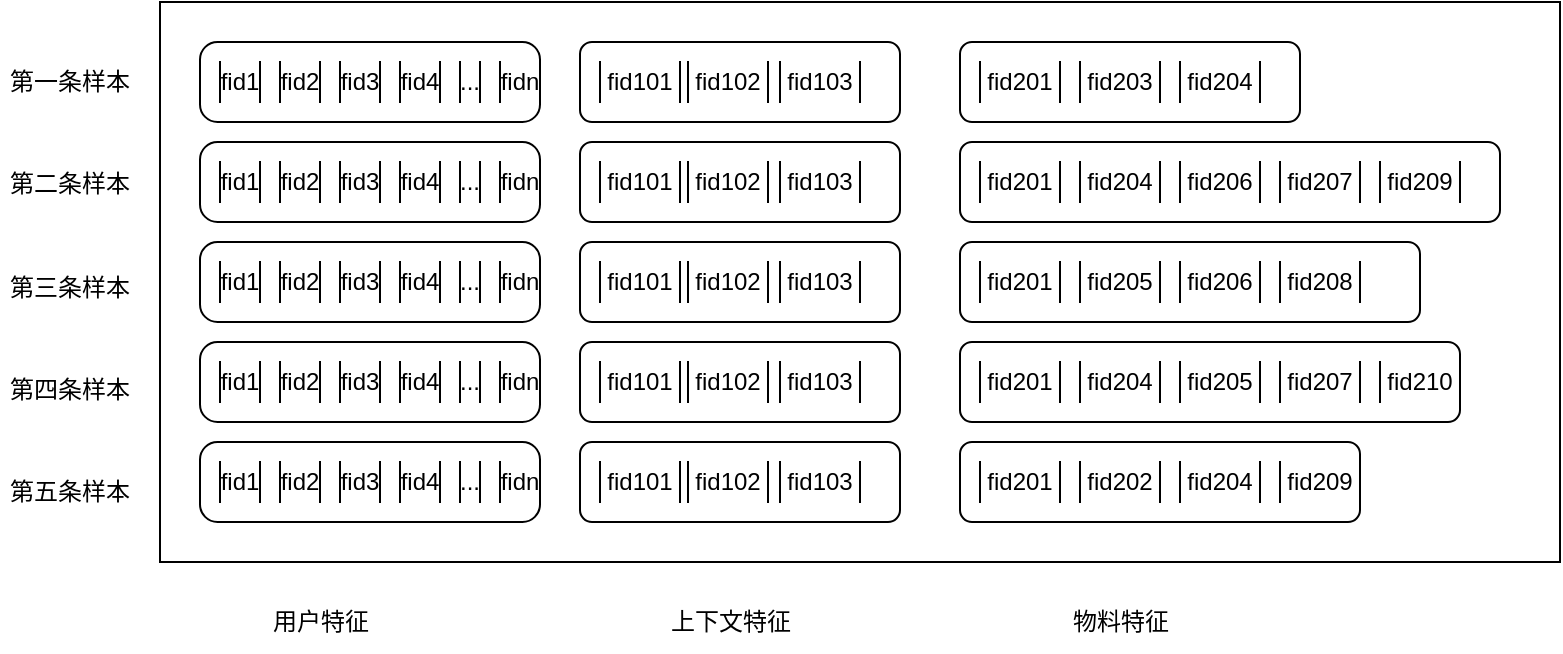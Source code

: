 <mxfile version="20.6.0" type="github">
  <diagram id="prtHgNgQTEPvFCAcTncT" name="Page-1">
    <mxGraphModel dx="946" dy="614" grid="1" gridSize="10" guides="1" tooltips="1" connect="1" arrows="1" fold="1" page="1" pageScale="1" pageWidth="827" pageHeight="1169" math="0" shadow="0">
      <root>
        <mxCell id="0" />
        <mxCell id="1" parent="0" />
        <mxCell id="D_gutGCtXmGGeaFuFnzM-116" value="" style="group" vertex="1" connectable="0" parent="1">
          <mxGeometry x="90" y="180" width="700" height="280" as="geometry" />
        </mxCell>
        <mxCell id="D_gutGCtXmGGeaFuFnzM-1" value="" style="rounded=0;whiteSpace=wrap;html=1;" vertex="1" parent="D_gutGCtXmGGeaFuFnzM-116">
          <mxGeometry width="700" height="280" as="geometry" />
        </mxCell>
        <mxCell id="D_gutGCtXmGGeaFuFnzM-54" value="" style="group" vertex="1" connectable="0" parent="D_gutGCtXmGGeaFuFnzM-116">
          <mxGeometry x="20" y="20" width="170" height="240" as="geometry" />
        </mxCell>
        <mxCell id="D_gutGCtXmGGeaFuFnzM-18" value="" style="group" vertex="1" connectable="0" parent="D_gutGCtXmGGeaFuFnzM-54">
          <mxGeometry width="170" height="40" as="geometry" />
        </mxCell>
        <mxCell id="D_gutGCtXmGGeaFuFnzM-2" value="" style="rounded=1;whiteSpace=wrap;html=1;arcSize=22;flipV=0;" vertex="1" parent="D_gutGCtXmGGeaFuFnzM-18">
          <mxGeometry width="170" height="40" as="geometry" />
        </mxCell>
        <mxCell id="D_gutGCtXmGGeaFuFnzM-7" value="fid1" style="shape=partialRectangle;whiteSpace=wrap;html=1;top=0;bottom=0;fillColor=none;" vertex="1" parent="D_gutGCtXmGGeaFuFnzM-18">
          <mxGeometry x="10" y="10" width="20" height="20" as="geometry" />
        </mxCell>
        <mxCell id="D_gutGCtXmGGeaFuFnzM-8" value="fid2" style="shape=partialRectangle;whiteSpace=wrap;html=1;top=0;bottom=0;fillColor=none;" vertex="1" parent="D_gutGCtXmGGeaFuFnzM-18">
          <mxGeometry x="40" y="10" width="20" height="20" as="geometry" />
        </mxCell>
        <mxCell id="D_gutGCtXmGGeaFuFnzM-9" value="fid3" style="shape=partialRectangle;whiteSpace=wrap;html=1;top=0;bottom=0;fillColor=none;" vertex="1" parent="D_gutGCtXmGGeaFuFnzM-18">
          <mxGeometry x="70" y="10" width="20" height="20" as="geometry" />
        </mxCell>
        <mxCell id="D_gutGCtXmGGeaFuFnzM-10" value="fid4" style="shape=partialRectangle;whiteSpace=wrap;html=1;top=0;bottom=0;fillColor=none;" vertex="1" parent="D_gutGCtXmGGeaFuFnzM-18">
          <mxGeometry x="100" y="10" width="20" height="20" as="geometry" />
        </mxCell>
        <mxCell id="D_gutGCtXmGGeaFuFnzM-11" value="fidn" style="shape=partialRectangle;whiteSpace=wrap;html=1;top=0;bottom=0;fillColor=none;" vertex="1" parent="D_gutGCtXmGGeaFuFnzM-18">
          <mxGeometry x="150" y="10" width="20" height="20" as="geometry" />
        </mxCell>
        <mxCell id="D_gutGCtXmGGeaFuFnzM-13" value="..." style="shape=partialRectangle;whiteSpace=wrap;html=1;top=0;bottom=0;fillColor=none;" vertex="1" parent="D_gutGCtXmGGeaFuFnzM-18">
          <mxGeometry x="130" y="10" width="10" height="20" as="geometry" />
        </mxCell>
        <mxCell id="D_gutGCtXmGGeaFuFnzM-19" value="" style="group" vertex="1" connectable="0" parent="D_gutGCtXmGGeaFuFnzM-54">
          <mxGeometry y="50" width="170" height="40" as="geometry" />
        </mxCell>
        <mxCell id="D_gutGCtXmGGeaFuFnzM-20" value="" style="rounded=1;whiteSpace=wrap;html=1;arcSize=22;flipV=0;" vertex="1" parent="D_gutGCtXmGGeaFuFnzM-19">
          <mxGeometry width="170" height="40" as="geometry" />
        </mxCell>
        <mxCell id="D_gutGCtXmGGeaFuFnzM-21" value="fid1" style="shape=partialRectangle;whiteSpace=wrap;html=1;top=0;bottom=0;fillColor=none;" vertex="1" parent="D_gutGCtXmGGeaFuFnzM-19">
          <mxGeometry x="10" y="10" width="20" height="20" as="geometry" />
        </mxCell>
        <mxCell id="D_gutGCtXmGGeaFuFnzM-22" value="fid2" style="shape=partialRectangle;whiteSpace=wrap;html=1;top=0;bottom=0;fillColor=none;" vertex="1" parent="D_gutGCtXmGGeaFuFnzM-19">
          <mxGeometry x="40" y="10" width="20" height="20" as="geometry" />
        </mxCell>
        <mxCell id="D_gutGCtXmGGeaFuFnzM-23" value="fid3" style="shape=partialRectangle;whiteSpace=wrap;html=1;top=0;bottom=0;fillColor=none;" vertex="1" parent="D_gutGCtXmGGeaFuFnzM-19">
          <mxGeometry x="70" y="10" width="20" height="20" as="geometry" />
        </mxCell>
        <mxCell id="D_gutGCtXmGGeaFuFnzM-24" value="fid4" style="shape=partialRectangle;whiteSpace=wrap;html=1;top=0;bottom=0;fillColor=none;" vertex="1" parent="D_gutGCtXmGGeaFuFnzM-19">
          <mxGeometry x="100" y="10" width="20" height="20" as="geometry" />
        </mxCell>
        <mxCell id="D_gutGCtXmGGeaFuFnzM-25" value="fidn" style="shape=partialRectangle;whiteSpace=wrap;html=1;top=0;bottom=0;fillColor=none;" vertex="1" parent="D_gutGCtXmGGeaFuFnzM-19">
          <mxGeometry x="150" y="10" width="20" height="20" as="geometry" />
        </mxCell>
        <mxCell id="D_gutGCtXmGGeaFuFnzM-26" value="..." style="shape=partialRectangle;whiteSpace=wrap;html=1;top=0;bottom=0;fillColor=none;" vertex="1" parent="D_gutGCtXmGGeaFuFnzM-19">
          <mxGeometry x="130" y="10" width="10" height="20" as="geometry" />
        </mxCell>
        <mxCell id="D_gutGCtXmGGeaFuFnzM-27" value="" style="group" vertex="1" connectable="0" parent="D_gutGCtXmGGeaFuFnzM-54">
          <mxGeometry y="100" width="170" height="40" as="geometry" />
        </mxCell>
        <mxCell id="D_gutGCtXmGGeaFuFnzM-28" value="" style="rounded=1;whiteSpace=wrap;html=1;arcSize=22;flipV=0;" vertex="1" parent="D_gutGCtXmGGeaFuFnzM-27">
          <mxGeometry width="170" height="40" as="geometry" />
        </mxCell>
        <mxCell id="D_gutGCtXmGGeaFuFnzM-29" value="fid1" style="shape=partialRectangle;whiteSpace=wrap;html=1;top=0;bottom=0;fillColor=none;" vertex="1" parent="D_gutGCtXmGGeaFuFnzM-27">
          <mxGeometry x="10" y="10" width="20" height="20" as="geometry" />
        </mxCell>
        <mxCell id="D_gutGCtXmGGeaFuFnzM-30" value="fid2" style="shape=partialRectangle;whiteSpace=wrap;html=1;top=0;bottom=0;fillColor=none;" vertex="1" parent="D_gutGCtXmGGeaFuFnzM-27">
          <mxGeometry x="40" y="10" width="20" height="20" as="geometry" />
        </mxCell>
        <mxCell id="D_gutGCtXmGGeaFuFnzM-31" value="fid3" style="shape=partialRectangle;whiteSpace=wrap;html=1;top=0;bottom=0;fillColor=none;" vertex="1" parent="D_gutGCtXmGGeaFuFnzM-27">
          <mxGeometry x="70" y="10" width="20" height="20" as="geometry" />
        </mxCell>
        <mxCell id="D_gutGCtXmGGeaFuFnzM-32" value="fid4" style="shape=partialRectangle;whiteSpace=wrap;html=1;top=0;bottom=0;fillColor=none;" vertex="1" parent="D_gutGCtXmGGeaFuFnzM-27">
          <mxGeometry x="100" y="10" width="20" height="20" as="geometry" />
        </mxCell>
        <mxCell id="D_gutGCtXmGGeaFuFnzM-33" value="fidn" style="shape=partialRectangle;whiteSpace=wrap;html=1;top=0;bottom=0;fillColor=none;" vertex="1" parent="D_gutGCtXmGGeaFuFnzM-27">
          <mxGeometry x="150" y="10" width="20" height="20" as="geometry" />
        </mxCell>
        <mxCell id="D_gutGCtXmGGeaFuFnzM-34" value="..." style="shape=partialRectangle;whiteSpace=wrap;html=1;top=0;bottom=0;fillColor=none;" vertex="1" parent="D_gutGCtXmGGeaFuFnzM-27">
          <mxGeometry x="130" y="10" width="10" height="20" as="geometry" />
        </mxCell>
        <mxCell id="D_gutGCtXmGGeaFuFnzM-35" value="" style="group" vertex="1" connectable="0" parent="D_gutGCtXmGGeaFuFnzM-54">
          <mxGeometry y="150" width="170" height="40" as="geometry" />
        </mxCell>
        <mxCell id="D_gutGCtXmGGeaFuFnzM-36" value="" style="rounded=1;whiteSpace=wrap;html=1;arcSize=22;flipV=0;" vertex="1" parent="D_gutGCtXmGGeaFuFnzM-35">
          <mxGeometry width="170" height="40" as="geometry" />
        </mxCell>
        <mxCell id="D_gutGCtXmGGeaFuFnzM-37" value="fid1" style="shape=partialRectangle;whiteSpace=wrap;html=1;top=0;bottom=0;fillColor=none;" vertex="1" parent="D_gutGCtXmGGeaFuFnzM-35">
          <mxGeometry x="10" y="10" width="20" height="20" as="geometry" />
        </mxCell>
        <mxCell id="D_gutGCtXmGGeaFuFnzM-38" value="fid2" style="shape=partialRectangle;whiteSpace=wrap;html=1;top=0;bottom=0;fillColor=none;" vertex="1" parent="D_gutGCtXmGGeaFuFnzM-35">
          <mxGeometry x="40" y="10" width="20" height="20" as="geometry" />
        </mxCell>
        <mxCell id="D_gutGCtXmGGeaFuFnzM-39" value="fid3" style="shape=partialRectangle;whiteSpace=wrap;html=1;top=0;bottom=0;fillColor=none;" vertex="1" parent="D_gutGCtXmGGeaFuFnzM-35">
          <mxGeometry x="70" y="10" width="20" height="20" as="geometry" />
        </mxCell>
        <mxCell id="D_gutGCtXmGGeaFuFnzM-40" value="fid4" style="shape=partialRectangle;whiteSpace=wrap;html=1;top=0;bottom=0;fillColor=none;" vertex="1" parent="D_gutGCtXmGGeaFuFnzM-35">
          <mxGeometry x="100" y="10" width="20" height="20" as="geometry" />
        </mxCell>
        <mxCell id="D_gutGCtXmGGeaFuFnzM-41" value="fidn" style="shape=partialRectangle;whiteSpace=wrap;html=1;top=0;bottom=0;fillColor=none;" vertex="1" parent="D_gutGCtXmGGeaFuFnzM-35">
          <mxGeometry x="150" y="10" width="20" height="20" as="geometry" />
        </mxCell>
        <mxCell id="D_gutGCtXmGGeaFuFnzM-42" value="..." style="shape=partialRectangle;whiteSpace=wrap;html=1;top=0;bottom=0;fillColor=none;" vertex="1" parent="D_gutGCtXmGGeaFuFnzM-35">
          <mxGeometry x="130" y="10" width="10" height="20" as="geometry" />
        </mxCell>
        <mxCell id="D_gutGCtXmGGeaFuFnzM-45" value="" style="group" vertex="1" connectable="0" parent="D_gutGCtXmGGeaFuFnzM-54">
          <mxGeometry y="200" width="170" height="40" as="geometry" />
        </mxCell>
        <mxCell id="D_gutGCtXmGGeaFuFnzM-46" value="" style="rounded=1;whiteSpace=wrap;html=1;arcSize=22;flipV=0;" vertex="1" parent="D_gutGCtXmGGeaFuFnzM-45">
          <mxGeometry width="170" height="40" as="geometry" />
        </mxCell>
        <mxCell id="D_gutGCtXmGGeaFuFnzM-47" value="fid1" style="shape=partialRectangle;whiteSpace=wrap;html=1;top=0;bottom=0;fillColor=none;" vertex="1" parent="D_gutGCtXmGGeaFuFnzM-45">
          <mxGeometry x="10" y="10" width="20" height="20" as="geometry" />
        </mxCell>
        <mxCell id="D_gutGCtXmGGeaFuFnzM-48" value="fid2" style="shape=partialRectangle;whiteSpace=wrap;html=1;top=0;bottom=0;fillColor=none;" vertex="1" parent="D_gutGCtXmGGeaFuFnzM-45">
          <mxGeometry x="40" y="10" width="20" height="20" as="geometry" />
        </mxCell>
        <mxCell id="D_gutGCtXmGGeaFuFnzM-49" value="fid3" style="shape=partialRectangle;whiteSpace=wrap;html=1;top=0;bottom=0;fillColor=none;" vertex="1" parent="D_gutGCtXmGGeaFuFnzM-45">
          <mxGeometry x="70" y="10" width="20" height="20" as="geometry" />
        </mxCell>
        <mxCell id="D_gutGCtXmGGeaFuFnzM-50" value="fid4" style="shape=partialRectangle;whiteSpace=wrap;html=1;top=0;bottom=0;fillColor=none;" vertex="1" parent="D_gutGCtXmGGeaFuFnzM-45">
          <mxGeometry x="100" y="10" width="20" height="20" as="geometry" />
        </mxCell>
        <mxCell id="D_gutGCtXmGGeaFuFnzM-51" value="fidn" style="shape=partialRectangle;whiteSpace=wrap;html=1;top=0;bottom=0;fillColor=none;" vertex="1" parent="D_gutGCtXmGGeaFuFnzM-45">
          <mxGeometry x="150" y="10" width="20" height="20" as="geometry" />
        </mxCell>
        <mxCell id="D_gutGCtXmGGeaFuFnzM-52" value="..." style="shape=partialRectangle;whiteSpace=wrap;html=1;top=0;bottom=0;fillColor=none;" vertex="1" parent="D_gutGCtXmGGeaFuFnzM-45">
          <mxGeometry x="130" y="10" width="10" height="20" as="geometry" />
        </mxCell>
        <mxCell id="D_gutGCtXmGGeaFuFnzM-62" value="" style="group" vertex="1" connectable="0" parent="D_gutGCtXmGGeaFuFnzM-116">
          <mxGeometry x="210" y="20" width="160" height="40" as="geometry" />
        </mxCell>
        <mxCell id="D_gutGCtXmGGeaFuFnzM-56" value="" style="rounded=1;whiteSpace=wrap;html=1;" vertex="1" parent="D_gutGCtXmGGeaFuFnzM-62">
          <mxGeometry width="160" height="40" as="geometry" />
        </mxCell>
        <mxCell id="D_gutGCtXmGGeaFuFnzM-59" value="fid101" style="shape=partialRectangle;whiteSpace=wrap;html=1;top=0;bottom=0;fillColor=none;" vertex="1" parent="D_gutGCtXmGGeaFuFnzM-62">
          <mxGeometry x="10" y="10" width="40" height="20" as="geometry" />
        </mxCell>
        <mxCell id="D_gutGCtXmGGeaFuFnzM-60" value="fid102" style="shape=partialRectangle;whiteSpace=wrap;html=1;top=0;bottom=0;fillColor=none;" vertex="1" parent="D_gutGCtXmGGeaFuFnzM-62">
          <mxGeometry x="54" y="10" width="40" height="20" as="geometry" />
        </mxCell>
        <mxCell id="D_gutGCtXmGGeaFuFnzM-61" value="fid103" style="shape=partialRectangle;whiteSpace=wrap;html=1;top=0;bottom=0;fillColor=none;" vertex="1" parent="D_gutGCtXmGGeaFuFnzM-62">
          <mxGeometry x="100" y="10" width="40" height="20" as="geometry" />
        </mxCell>
        <mxCell id="D_gutGCtXmGGeaFuFnzM-68" value="" style="group" vertex="1" connectable="0" parent="D_gutGCtXmGGeaFuFnzM-116">
          <mxGeometry x="210" y="120" width="160" height="40" as="geometry" />
        </mxCell>
        <mxCell id="D_gutGCtXmGGeaFuFnzM-69" value="" style="rounded=1;whiteSpace=wrap;html=1;" vertex="1" parent="D_gutGCtXmGGeaFuFnzM-68">
          <mxGeometry width="160" height="40" as="geometry" />
        </mxCell>
        <mxCell id="D_gutGCtXmGGeaFuFnzM-70" value="fid101" style="shape=partialRectangle;whiteSpace=wrap;html=1;top=0;bottom=0;fillColor=none;" vertex="1" parent="D_gutGCtXmGGeaFuFnzM-68">
          <mxGeometry x="10" y="10" width="40" height="20" as="geometry" />
        </mxCell>
        <mxCell id="D_gutGCtXmGGeaFuFnzM-71" value="fid102" style="shape=partialRectangle;whiteSpace=wrap;html=1;top=0;bottom=0;fillColor=none;" vertex="1" parent="D_gutGCtXmGGeaFuFnzM-68">
          <mxGeometry x="54" y="10" width="40" height="20" as="geometry" />
        </mxCell>
        <mxCell id="D_gutGCtXmGGeaFuFnzM-72" value="fid103" style="shape=partialRectangle;whiteSpace=wrap;html=1;top=0;bottom=0;fillColor=none;" vertex="1" parent="D_gutGCtXmGGeaFuFnzM-68">
          <mxGeometry x="100" y="10" width="40" height="20" as="geometry" />
        </mxCell>
        <mxCell id="D_gutGCtXmGGeaFuFnzM-73" value="" style="group" vertex="1" connectable="0" parent="D_gutGCtXmGGeaFuFnzM-116">
          <mxGeometry x="210" y="170" width="160" height="40" as="geometry" />
        </mxCell>
        <mxCell id="D_gutGCtXmGGeaFuFnzM-74" value="" style="rounded=1;whiteSpace=wrap;html=1;" vertex="1" parent="D_gutGCtXmGGeaFuFnzM-73">
          <mxGeometry width="160" height="40" as="geometry" />
        </mxCell>
        <mxCell id="D_gutGCtXmGGeaFuFnzM-75" value="fid101" style="shape=partialRectangle;whiteSpace=wrap;html=1;top=0;bottom=0;fillColor=none;" vertex="1" parent="D_gutGCtXmGGeaFuFnzM-73">
          <mxGeometry x="10" y="10" width="40" height="20" as="geometry" />
        </mxCell>
        <mxCell id="D_gutGCtXmGGeaFuFnzM-76" value="fid102" style="shape=partialRectangle;whiteSpace=wrap;html=1;top=0;bottom=0;fillColor=none;" vertex="1" parent="D_gutGCtXmGGeaFuFnzM-73">
          <mxGeometry x="54" y="10" width="40" height="20" as="geometry" />
        </mxCell>
        <mxCell id="D_gutGCtXmGGeaFuFnzM-77" value="fid103" style="shape=partialRectangle;whiteSpace=wrap;html=1;top=0;bottom=0;fillColor=none;" vertex="1" parent="D_gutGCtXmGGeaFuFnzM-73">
          <mxGeometry x="100" y="10" width="40" height="20" as="geometry" />
        </mxCell>
        <mxCell id="D_gutGCtXmGGeaFuFnzM-78" value="" style="group" vertex="1" connectable="0" parent="D_gutGCtXmGGeaFuFnzM-116">
          <mxGeometry x="210" y="220" width="160" height="50" as="geometry" />
        </mxCell>
        <mxCell id="D_gutGCtXmGGeaFuFnzM-79" value="" style="rounded=1;whiteSpace=wrap;html=1;" vertex="1" parent="D_gutGCtXmGGeaFuFnzM-78">
          <mxGeometry width="160" height="40" as="geometry" />
        </mxCell>
        <mxCell id="D_gutGCtXmGGeaFuFnzM-80" value="fid101" style="shape=partialRectangle;whiteSpace=wrap;html=1;top=0;bottom=0;fillColor=none;" vertex="1" parent="D_gutGCtXmGGeaFuFnzM-78">
          <mxGeometry x="10" y="10" width="40" height="20" as="geometry" />
        </mxCell>
        <mxCell id="D_gutGCtXmGGeaFuFnzM-81" value="fid102" style="shape=partialRectangle;whiteSpace=wrap;html=1;top=0;bottom=0;fillColor=none;" vertex="1" parent="D_gutGCtXmGGeaFuFnzM-78">
          <mxGeometry x="54" y="10" width="40" height="20" as="geometry" />
        </mxCell>
        <mxCell id="D_gutGCtXmGGeaFuFnzM-82" value="fid103" style="shape=partialRectangle;whiteSpace=wrap;html=1;top=0;bottom=0;fillColor=none;" vertex="1" parent="D_gutGCtXmGGeaFuFnzM-78">
          <mxGeometry x="100" y="10" width="40" height="20" as="geometry" />
        </mxCell>
        <mxCell id="D_gutGCtXmGGeaFuFnzM-63" value="" style="group" vertex="1" connectable="0" parent="D_gutGCtXmGGeaFuFnzM-78">
          <mxGeometry y="-150" width="160" height="40" as="geometry" />
        </mxCell>
        <mxCell id="D_gutGCtXmGGeaFuFnzM-64" value="" style="rounded=1;whiteSpace=wrap;html=1;" vertex="1" parent="D_gutGCtXmGGeaFuFnzM-63">
          <mxGeometry width="160" height="40" as="geometry" />
        </mxCell>
        <mxCell id="D_gutGCtXmGGeaFuFnzM-65" value="fid101" style="shape=partialRectangle;whiteSpace=wrap;html=1;top=0;bottom=0;fillColor=none;" vertex="1" parent="D_gutGCtXmGGeaFuFnzM-63">
          <mxGeometry x="10" y="10" width="40" height="20" as="geometry" />
        </mxCell>
        <mxCell id="D_gutGCtXmGGeaFuFnzM-66" value="fid102" style="shape=partialRectangle;whiteSpace=wrap;html=1;top=0;bottom=0;fillColor=none;" vertex="1" parent="D_gutGCtXmGGeaFuFnzM-63">
          <mxGeometry x="54" y="10" width="40" height="20" as="geometry" />
        </mxCell>
        <mxCell id="D_gutGCtXmGGeaFuFnzM-67" value="fid103" style="shape=partialRectangle;whiteSpace=wrap;html=1;top=0;bottom=0;fillColor=none;" vertex="1" parent="D_gutGCtXmGGeaFuFnzM-63">
          <mxGeometry x="100" y="10" width="40" height="20" as="geometry" />
        </mxCell>
        <mxCell id="D_gutGCtXmGGeaFuFnzM-87" value="" style="rounded=1;whiteSpace=wrap;html=1;" vertex="1" parent="D_gutGCtXmGGeaFuFnzM-116">
          <mxGeometry x="400" y="20" width="170" height="40" as="geometry" />
        </mxCell>
        <mxCell id="D_gutGCtXmGGeaFuFnzM-88" value="" style="rounded=1;whiteSpace=wrap;html=1;" vertex="1" parent="D_gutGCtXmGGeaFuFnzM-116">
          <mxGeometry x="400" y="70" width="270" height="40" as="geometry" />
        </mxCell>
        <mxCell id="D_gutGCtXmGGeaFuFnzM-89" value="" style="rounded=1;whiteSpace=wrap;html=1;" vertex="1" parent="D_gutGCtXmGGeaFuFnzM-116">
          <mxGeometry x="400" y="120" width="230" height="40" as="geometry" />
        </mxCell>
        <mxCell id="D_gutGCtXmGGeaFuFnzM-90" value="" style="rounded=1;whiteSpace=wrap;html=1;" vertex="1" parent="D_gutGCtXmGGeaFuFnzM-116">
          <mxGeometry x="400" y="170" width="250" height="40" as="geometry" />
        </mxCell>
        <mxCell id="D_gutGCtXmGGeaFuFnzM-91" value="" style="rounded=1;whiteSpace=wrap;html=1;" vertex="1" parent="D_gutGCtXmGGeaFuFnzM-116">
          <mxGeometry x="400" y="220" width="200" height="40" as="geometry" />
        </mxCell>
        <mxCell id="D_gutGCtXmGGeaFuFnzM-92" value="fid201" style="shape=partialRectangle;whiteSpace=wrap;html=1;top=0;bottom=0;fillColor=none;" vertex="1" parent="D_gutGCtXmGGeaFuFnzM-116">
          <mxGeometry x="410" y="30" width="40" height="20" as="geometry" />
        </mxCell>
        <mxCell id="D_gutGCtXmGGeaFuFnzM-93" value="fid203" style="shape=partialRectangle;whiteSpace=wrap;html=1;top=0;bottom=0;fillColor=none;" vertex="1" parent="D_gutGCtXmGGeaFuFnzM-116">
          <mxGeometry x="460" y="30" width="40" height="20" as="geometry" />
        </mxCell>
        <mxCell id="D_gutGCtXmGGeaFuFnzM-94" value="fid204" style="shape=partialRectangle;whiteSpace=wrap;html=1;top=0;bottom=0;fillColor=none;" vertex="1" parent="D_gutGCtXmGGeaFuFnzM-116">
          <mxGeometry x="510" y="30" width="40" height="20" as="geometry" />
        </mxCell>
        <mxCell id="D_gutGCtXmGGeaFuFnzM-95" value="fid201" style="shape=partialRectangle;whiteSpace=wrap;html=1;top=0;bottom=0;fillColor=none;" vertex="1" parent="D_gutGCtXmGGeaFuFnzM-116">
          <mxGeometry x="410" y="80" width="40" height="20" as="geometry" />
        </mxCell>
        <mxCell id="D_gutGCtXmGGeaFuFnzM-96" value="fid201" style="shape=partialRectangle;whiteSpace=wrap;html=1;top=0;bottom=0;fillColor=none;" vertex="1" parent="D_gutGCtXmGGeaFuFnzM-116">
          <mxGeometry x="410" y="130" width="40" height="20" as="geometry" />
        </mxCell>
        <mxCell id="D_gutGCtXmGGeaFuFnzM-97" value="fid201" style="shape=partialRectangle;whiteSpace=wrap;html=1;top=0;bottom=0;fillColor=none;" vertex="1" parent="D_gutGCtXmGGeaFuFnzM-116">
          <mxGeometry x="410" y="180" width="40" height="20" as="geometry" />
        </mxCell>
        <mxCell id="D_gutGCtXmGGeaFuFnzM-98" value="fid201" style="shape=partialRectangle;whiteSpace=wrap;html=1;top=0;bottom=0;fillColor=none;" vertex="1" parent="D_gutGCtXmGGeaFuFnzM-116">
          <mxGeometry x="410" y="230" width="40" height="20" as="geometry" />
        </mxCell>
        <mxCell id="D_gutGCtXmGGeaFuFnzM-99" value="fid204" style="shape=partialRectangle;whiteSpace=wrap;html=1;top=0;bottom=0;fillColor=none;" vertex="1" parent="D_gutGCtXmGGeaFuFnzM-116">
          <mxGeometry x="460" y="80" width="40" height="20" as="geometry" />
        </mxCell>
        <mxCell id="D_gutGCtXmGGeaFuFnzM-100" value="fid206" style="shape=partialRectangle;whiteSpace=wrap;html=1;top=0;bottom=0;fillColor=none;" vertex="1" parent="D_gutGCtXmGGeaFuFnzM-116">
          <mxGeometry x="510" y="80" width="40" height="20" as="geometry" />
        </mxCell>
        <mxCell id="D_gutGCtXmGGeaFuFnzM-101" value="fid207" style="shape=partialRectangle;whiteSpace=wrap;html=1;top=0;bottom=0;fillColor=none;" vertex="1" parent="D_gutGCtXmGGeaFuFnzM-116">
          <mxGeometry x="560" y="80" width="40" height="20" as="geometry" />
        </mxCell>
        <mxCell id="D_gutGCtXmGGeaFuFnzM-102" value="fid209" style="shape=partialRectangle;whiteSpace=wrap;html=1;top=0;bottom=0;fillColor=none;" vertex="1" parent="D_gutGCtXmGGeaFuFnzM-116">
          <mxGeometry x="610" y="80" width="40" height="20" as="geometry" />
        </mxCell>
        <mxCell id="D_gutGCtXmGGeaFuFnzM-103" value="fid205" style="shape=partialRectangle;whiteSpace=wrap;html=1;top=0;bottom=0;fillColor=none;" vertex="1" parent="D_gutGCtXmGGeaFuFnzM-116">
          <mxGeometry x="460" y="130" width="40" height="20" as="geometry" />
        </mxCell>
        <mxCell id="D_gutGCtXmGGeaFuFnzM-104" value="fid206" style="shape=partialRectangle;whiteSpace=wrap;html=1;top=0;bottom=0;fillColor=none;" vertex="1" parent="D_gutGCtXmGGeaFuFnzM-116">
          <mxGeometry x="510" y="130" width="40" height="20" as="geometry" />
        </mxCell>
        <mxCell id="D_gutGCtXmGGeaFuFnzM-105" value="fid208" style="shape=partialRectangle;whiteSpace=wrap;html=1;top=0;bottom=0;fillColor=none;" vertex="1" parent="D_gutGCtXmGGeaFuFnzM-116">
          <mxGeometry x="560" y="130" width="40" height="20" as="geometry" />
        </mxCell>
        <mxCell id="D_gutGCtXmGGeaFuFnzM-109" value="fid204" style="shape=partialRectangle;whiteSpace=wrap;html=1;top=0;bottom=0;fillColor=none;" vertex="1" parent="D_gutGCtXmGGeaFuFnzM-116">
          <mxGeometry x="460" y="180" width="40" height="20" as="geometry" />
        </mxCell>
        <mxCell id="D_gutGCtXmGGeaFuFnzM-110" value="fid205" style="shape=partialRectangle;whiteSpace=wrap;html=1;top=0;bottom=0;fillColor=none;" vertex="1" parent="D_gutGCtXmGGeaFuFnzM-116">
          <mxGeometry x="510" y="180" width="40" height="20" as="geometry" />
        </mxCell>
        <mxCell id="D_gutGCtXmGGeaFuFnzM-111" value="fid207" style="shape=partialRectangle;whiteSpace=wrap;html=1;top=0;bottom=0;fillColor=none;" vertex="1" parent="D_gutGCtXmGGeaFuFnzM-116">
          <mxGeometry x="560" y="180" width="40" height="20" as="geometry" />
        </mxCell>
        <mxCell id="D_gutGCtXmGGeaFuFnzM-112" value="fid202" style="shape=partialRectangle;whiteSpace=wrap;html=1;top=0;bottom=0;fillColor=none;" vertex="1" parent="D_gutGCtXmGGeaFuFnzM-116">
          <mxGeometry x="460" y="230" width="40" height="20" as="geometry" />
        </mxCell>
        <mxCell id="D_gutGCtXmGGeaFuFnzM-113" value="fid204" style="shape=partialRectangle;whiteSpace=wrap;html=1;top=0;bottom=0;fillColor=none;" vertex="1" parent="D_gutGCtXmGGeaFuFnzM-116">
          <mxGeometry x="510" y="230" width="40" height="20" as="geometry" />
        </mxCell>
        <mxCell id="D_gutGCtXmGGeaFuFnzM-114" value="fid209" style="shape=partialRectangle;whiteSpace=wrap;html=1;top=0;bottom=0;fillColor=none;" vertex="1" parent="D_gutGCtXmGGeaFuFnzM-116">
          <mxGeometry x="560" y="230" width="40" height="20" as="geometry" />
        </mxCell>
        <mxCell id="D_gutGCtXmGGeaFuFnzM-115" value="fid210" style="shape=partialRectangle;whiteSpace=wrap;html=1;top=0;bottom=0;fillColor=none;" vertex="1" parent="D_gutGCtXmGGeaFuFnzM-116">
          <mxGeometry x="610" y="180" width="40" height="20" as="geometry" />
        </mxCell>
        <mxCell id="D_gutGCtXmGGeaFuFnzM-117" value="用户特征" style="text;html=1;align=center;verticalAlign=middle;resizable=0;points=[];autosize=1;strokeColor=none;fillColor=none;" vertex="1" parent="1">
          <mxGeometry x="135" y="475" width="70" height="30" as="geometry" />
        </mxCell>
        <mxCell id="D_gutGCtXmGGeaFuFnzM-118" value="上下文特征" style="text;html=1;align=center;verticalAlign=middle;resizable=0;points=[];autosize=1;strokeColor=none;fillColor=none;" vertex="1" parent="1">
          <mxGeometry x="335" y="475" width="80" height="30" as="geometry" />
        </mxCell>
        <mxCell id="D_gutGCtXmGGeaFuFnzM-119" value="物料特征" style="text;html=1;align=center;verticalAlign=middle;resizable=0;points=[];autosize=1;strokeColor=none;fillColor=none;" vertex="1" parent="1">
          <mxGeometry x="535" y="475" width="70" height="30" as="geometry" />
        </mxCell>
        <mxCell id="D_gutGCtXmGGeaFuFnzM-121" value="第一条样本" style="text;html=1;strokeColor=none;fillColor=none;align=center;verticalAlign=middle;whiteSpace=wrap;rounded=0;" vertex="1" parent="1">
          <mxGeometry x="10" y="205" width="70" height="30" as="geometry" />
        </mxCell>
        <mxCell id="D_gutGCtXmGGeaFuFnzM-122" value="第二条样本" style="text;html=1;strokeColor=none;fillColor=none;align=center;verticalAlign=middle;whiteSpace=wrap;rounded=0;" vertex="1" parent="1">
          <mxGeometry x="10" y="256" width="70" height="30" as="geometry" />
        </mxCell>
        <mxCell id="D_gutGCtXmGGeaFuFnzM-123" value="第三条样本" style="text;html=1;strokeColor=none;fillColor=none;align=center;verticalAlign=middle;whiteSpace=wrap;rounded=0;" vertex="1" parent="1">
          <mxGeometry x="10" y="308" width="70" height="30" as="geometry" />
        </mxCell>
        <mxCell id="D_gutGCtXmGGeaFuFnzM-124" value="第四条样本" style="text;html=1;strokeColor=none;fillColor=none;align=center;verticalAlign=middle;whiteSpace=wrap;rounded=0;" vertex="1" parent="1">
          <mxGeometry x="10" y="359" width="70" height="30" as="geometry" />
        </mxCell>
        <mxCell id="D_gutGCtXmGGeaFuFnzM-125" value="第五条样本" style="text;html=1;strokeColor=none;fillColor=none;align=center;verticalAlign=middle;whiteSpace=wrap;rounded=0;" vertex="1" parent="1">
          <mxGeometry x="10" y="410" width="70" height="30" as="geometry" />
        </mxCell>
      </root>
    </mxGraphModel>
  </diagram>
</mxfile>
